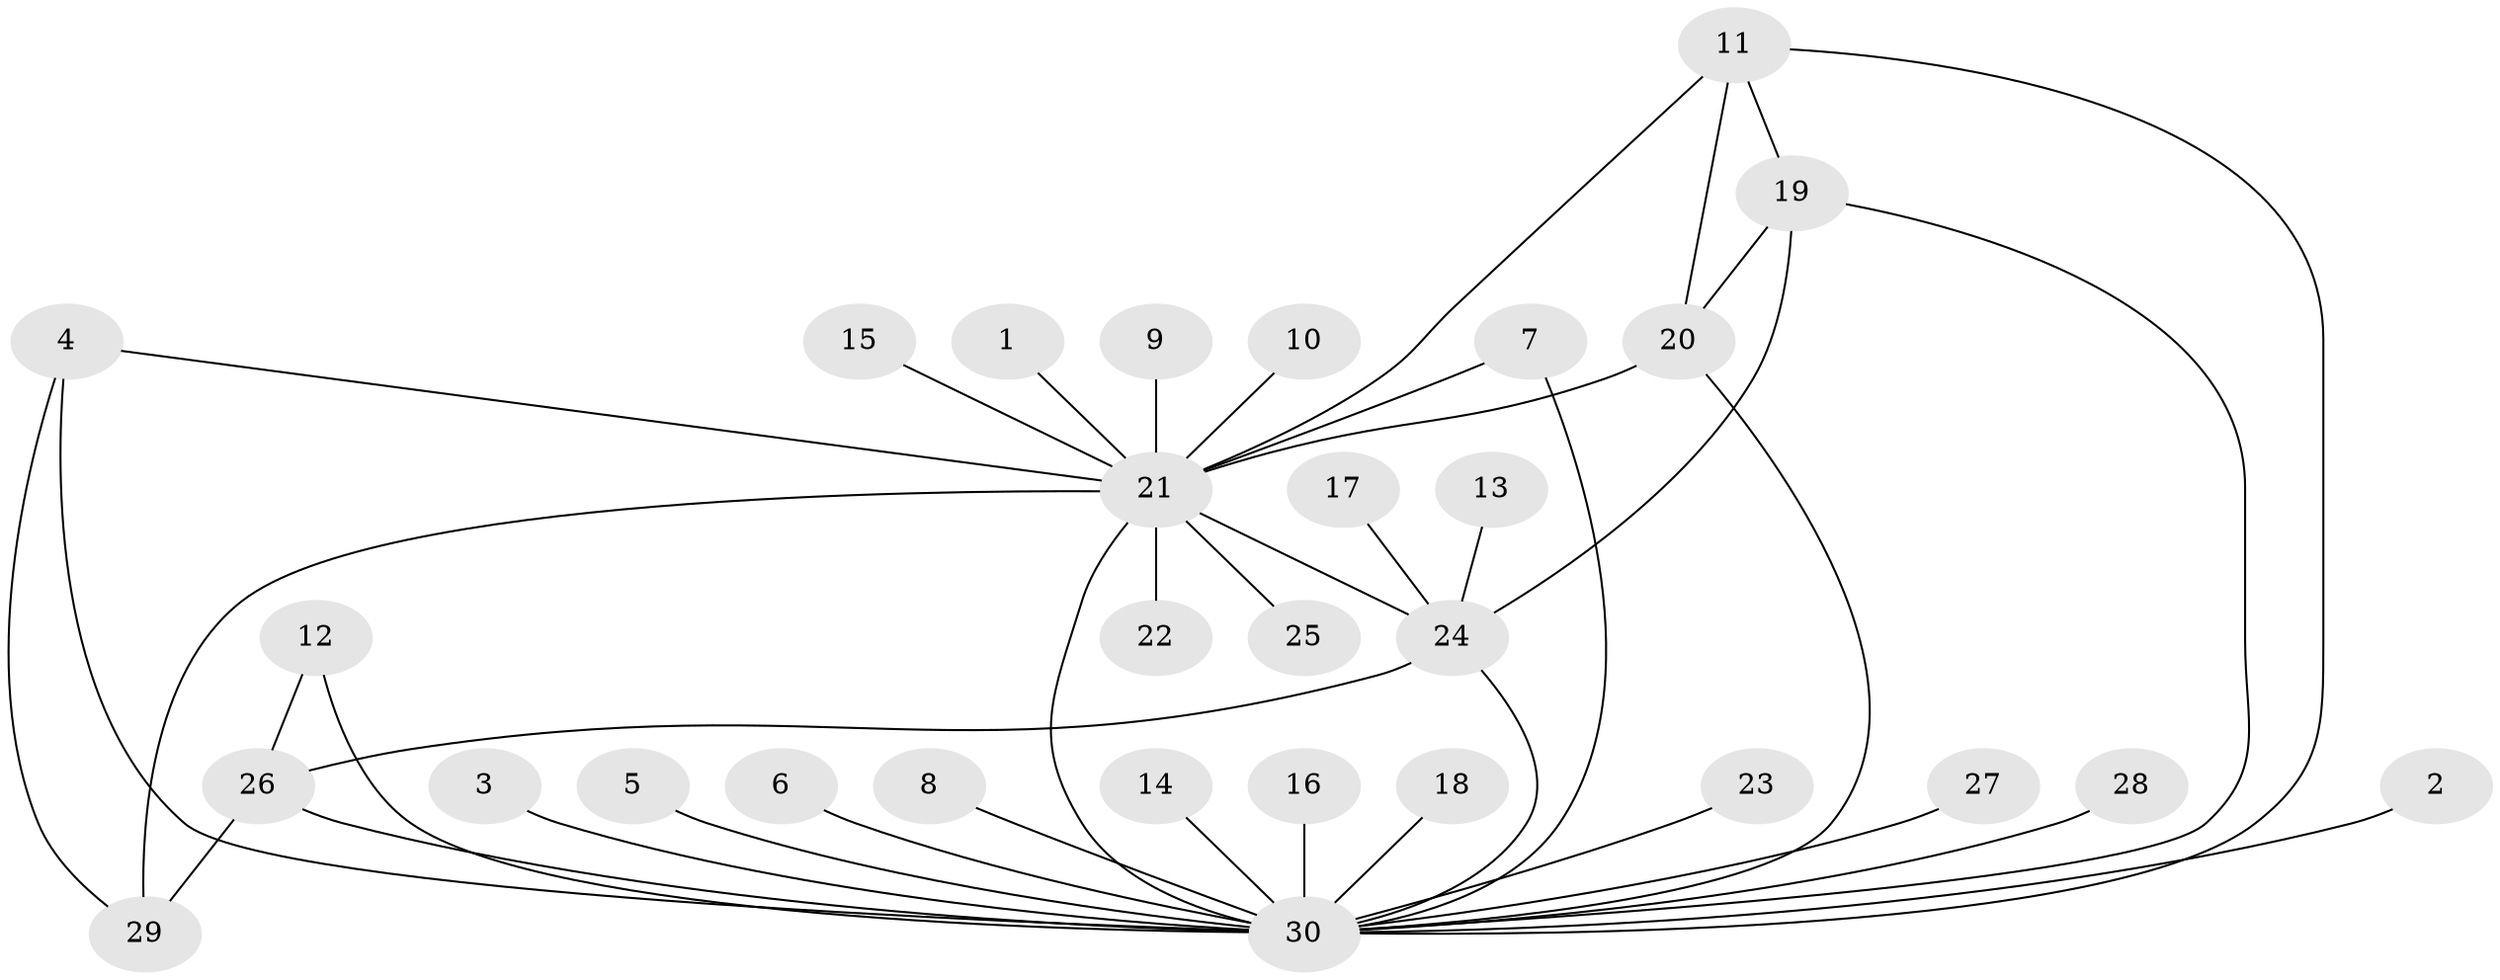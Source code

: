 // original degree distribution, {3: 0.13333333333333333, 21: 0.016666666666666666, 1: 0.5333333333333333, 4: 0.1, 22: 0.016666666666666666, 8: 0.016666666666666666, 7: 0.016666666666666666, 6: 0.016666666666666666, 2: 0.11666666666666667, 5: 0.03333333333333333}
// Generated by graph-tools (version 1.1) at 2025/49/03/09/25 03:49:58]
// undirected, 30 vertices, 42 edges
graph export_dot {
graph [start="1"]
  node [color=gray90,style=filled];
  1;
  2;
  3;
  4;
  5;
  6;
  7;
  8;
  9;
  10;
  11;
  12;
  13;
  14;
  15;
  16;
  17;
  18;
  19;
  20;
  21;
  22;
  23;
  24;
  25;
  26;
  27;
  28;
  29;
  30;
  1 -- 21 [weight=1.0];
  2 -- 30 [weight=1.0];
  3 -- 30 [weight=1.0];
  4 -- 21 [weight=1.0];
  4 -- 29 [weight=1.0];
  4 -- 30 [weight=1.0];
  5 -- 30 [weight=1.0];
  6 -- 30 [weight=1.0];
  7 -- 21 [weight=1.0];
  7 -- 30 [weight=1.0];
  8 -- 30 [weight=2.0];
  9 -- 21 [weight=1.0];
  10 -- 21 [weight=1.0];
  11 -- 19 [weight=1.0];
  11 -- 20 [weight=1.0];
  11 -- 21 [weight=1.0];
  11 -- 30 [weight=1.0];
  12 -- 26 [weight=1.0];
  12 -- 30 [weight=1.0];
  13 -- 24 [weight=1.0];
  14 -- 30 [weight=1.0];
  15 -- 21 [weight=1.0];
  16 -- 30 [weight=1.0];
  17 -- 24 [weight=1.0];
  18 -- 30 [weight=1.0];
  19 -- 20 [weight=1.0];
  19 -- 24 [weight=1.0];
  19 -- 30 [weight=2.0];
  20 -- 21 [weight=1.0];
  20 -- 30 [weight=1.0];
  21 -- 22 [weight=1.0];
  21 -- 24 [weight=3.0];
  21 -- 25 [weight=1.0];
  21 -- 29 [weight=3.0];
  21 -- 30 [weight=2.0];
  23 -- 30 [weight=1.0];
  24 -- 26 [weight=1.0];
  24 -- 30 [weight=1.0];
  26 -- 29 [weight=2.0];
  26 -- 30 [weight=1.0];
  27 -- 30 [weight=1.0];
  28 -- 30 [weight=1.0];
}
